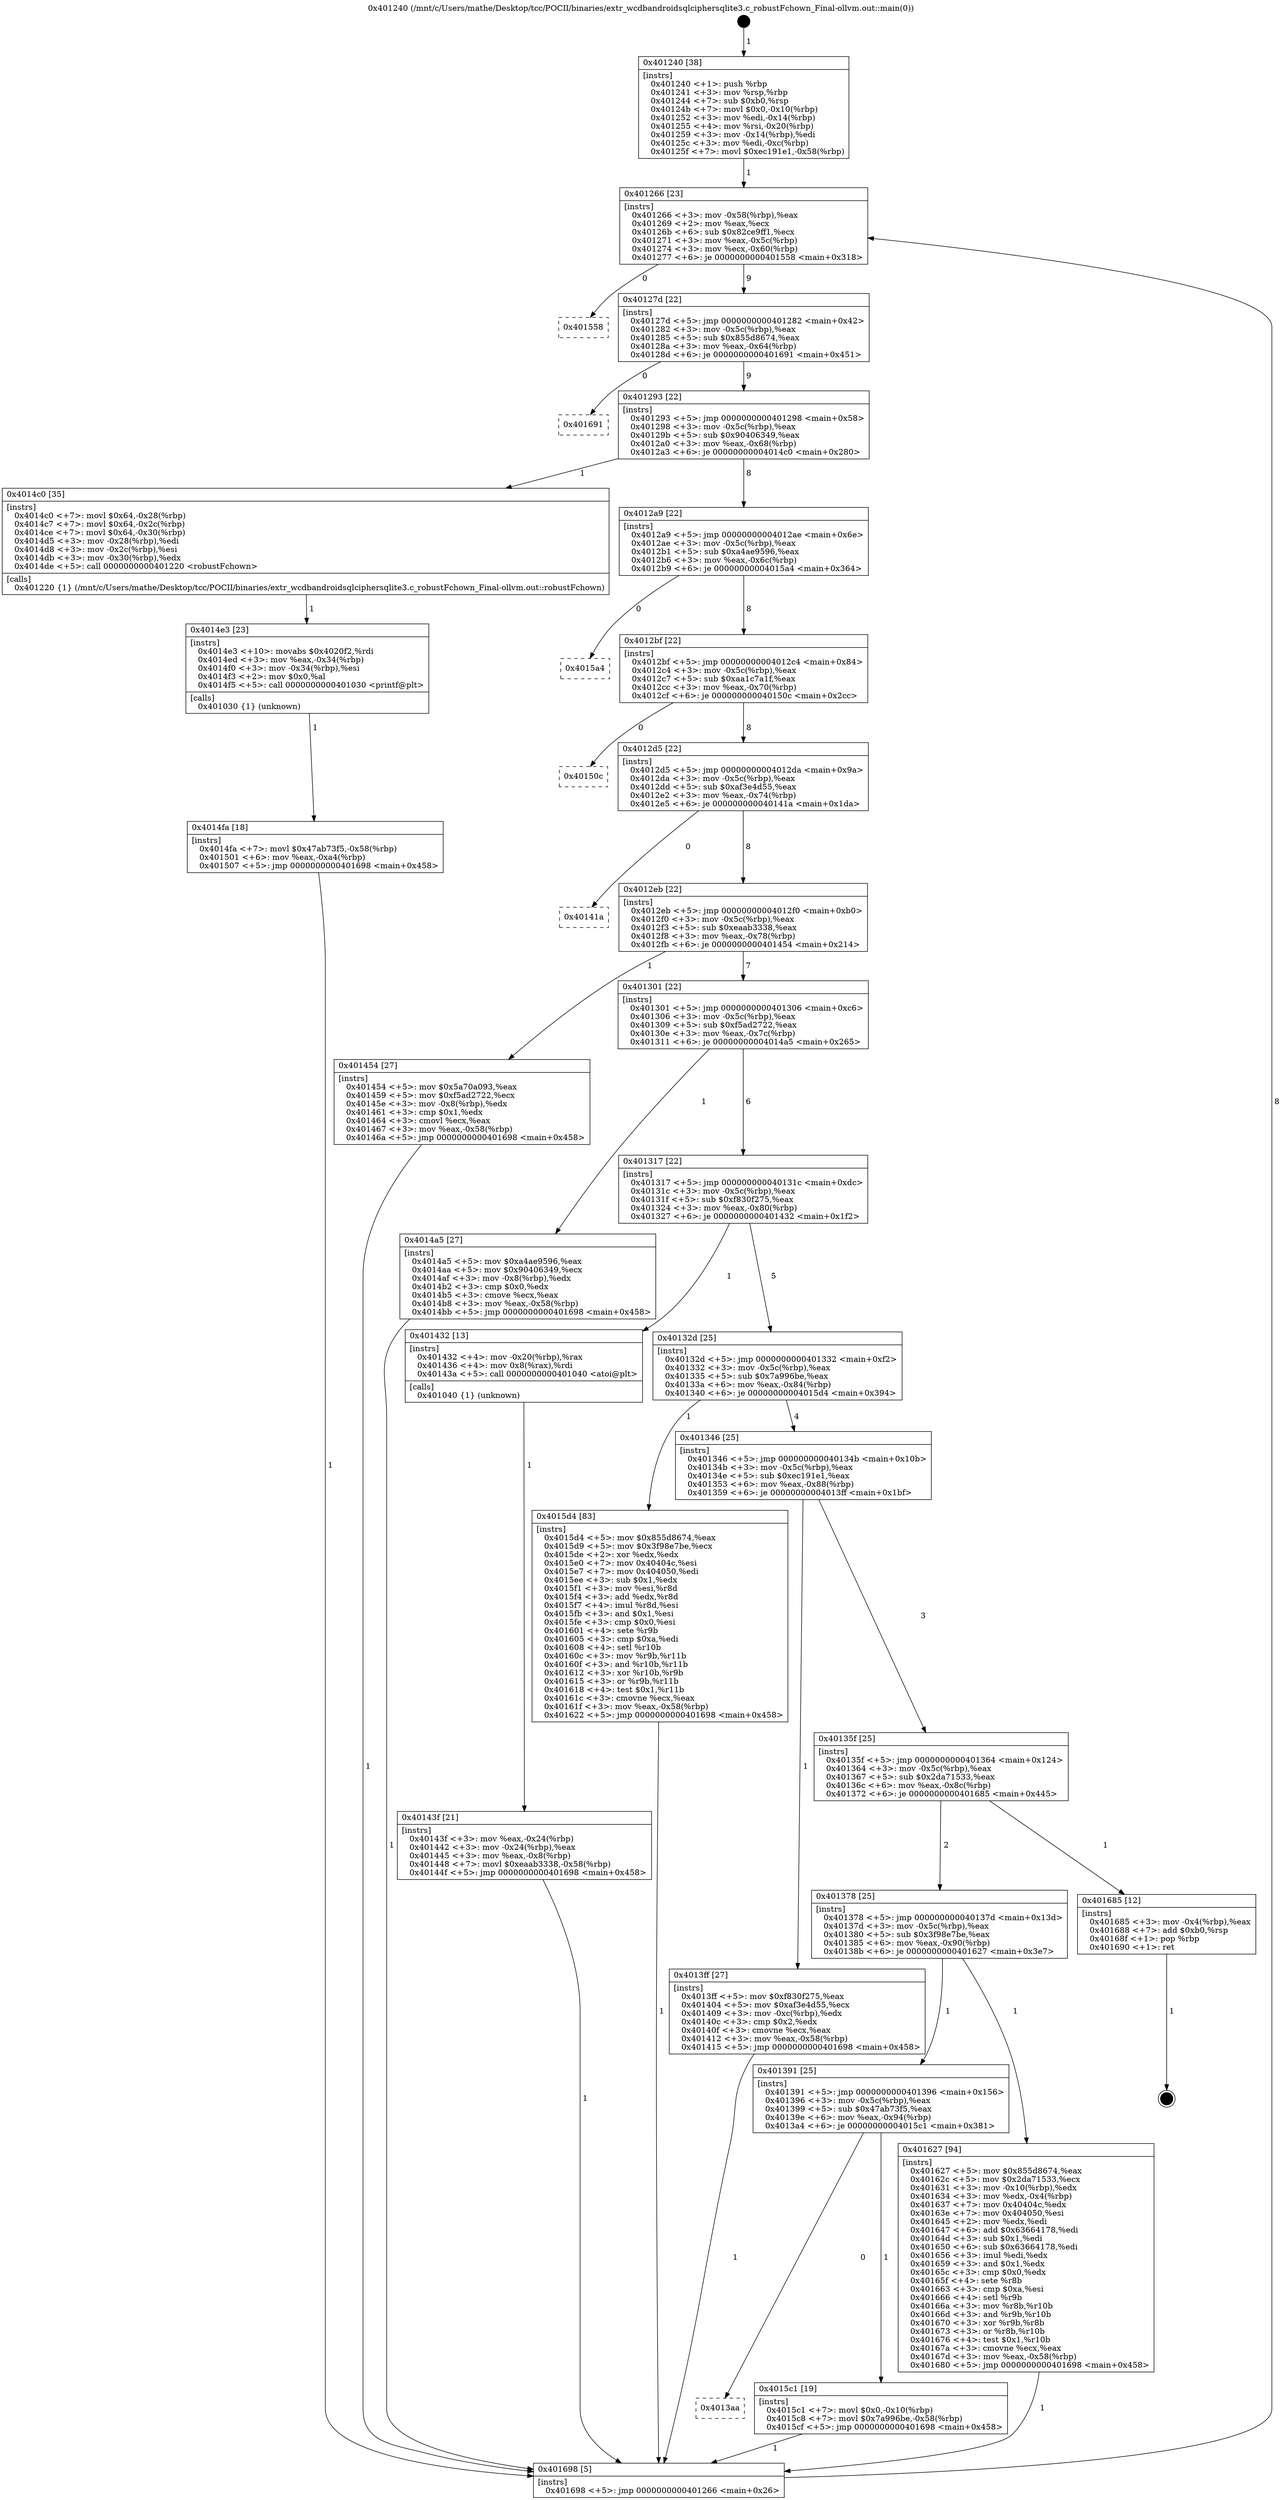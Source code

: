 digraph "0x401240" {
  label = "0x401240 (/mnt/c/Users/mathe/Desktop/tcc/POCII/binaries/extr_wcdbandroidsqlciphersqlite3.c_robustFchown_Final-ollvm.out::main(0))"
  labelloc = "t"
  node[shape=record]

  Entry [label="",width=0.3,height=0.3,shape=circle,fillcolor=black,style=filled]
  "0x401266" [label="{
     0x401266 [23]\l
     | [instrs]\l
     &nbsp;&nbsp;0x401266 \<+3\>: mov -0x58(%rbp),%eax\l
     &nbsp;&nbsp;0x401269 \<+2\>: mov %eax,%ecx\l
     &nbsp;&nbsp;0x40126b \<+6\>: sub $0x82ce9ff1,%ecx\l
     &nbsp;&nbsp;0x401271 \<+3\>: mov %eax,-0x5c(%rbp)\l
     &nbsp;&nbsp;0x401274 \<+3\>: mov %ecx,-0x60(%rbp)\l
     &nbsp;&nbsp;0x401277 \<+6\>: je 0000000000401558 \<main+0x318\>\l
  }"]
  "0x401558" [label="{
     0x401558\l
  }", style=dashed]
  "0x40127d" [label="{
     0x40127d [22]\l
     | [instrs]\l
     &nbsp;&nbsp;0x40127d \<+5\>: jmp 0000000000401282 \<main+0x42\>\l
     &nbsp;&nbsp;0x401282 \<+3\>: mov -0x5c(%rbp),%eax\l
     &nbsp;&nbsp;0x401285 \<+5\>: sub $0x855d8674,%eax\l
     &nbsp;&nbsp;0x40128a \<+3\>: mov %eax,-0x64(%rbp)\l
     &nbsp;&nbsp;0x40128d \<+6\>: je 0000000000401691 \<main+0x451\>\l
  }"]
  Exit [label="",width=0.3,height=0.3,shape=circle,fillcolor=black,style=filled,peripheries=2]
  "0x401691" [label="{
     0x401691\l
  }", style=dashed]
  "0x401293" [label="{
     0x401293 [22]\l
     | [instrs]\l
     &nbsp;&nbsp;0x401293 \<+5\>: jmp 0000000000401298 \<main+0x58\>\l
     &nbsp;&nbsp;0x401298 \<+3\>: mov -0x5c(%rbp),%eax\l
     &nbsp;&nbsp;0x40129b \<+5\>: sub $0x90406349,%eax\l
     &nbsp;&nbsp;0x4012a0 \<+3\>: mov %eax,-0x68(%rbp)\l
     &nbsp;&nbsp;0x4012a3 \<+6\>: je 00000000004014c0 \<main+0x280\>\l
  }"]
  "0x4013aa" [label="{
     0x4013aa\l
  }", style=dashed]
  "0x4014c0" [label="{
     0x4014c0 [35]\l
     | [instrs]\l
     &nbsp;&nbsp;0x4014c0 \<+7\>: movl $0x64,-0x28(%rbp)\l
     &nbsp;&nbsp;0x4014c7 \<+7\>: movl $0x64,-0x2c(%rbp)\l
     &nbsp;&nbsp;0x4014ce \<+7\>: movl $0x64,-0x30(%rbp)\l
     &nbsp;&nbsp;0x4014d5 \<+3\>: mov -0x28(%rbp),%edi\l
     &nbsp;&nbsp;0x4014d8 \<+3\>: mov -0x2c(%rbp),%esi\l
     &nbsp;&nbsp;0x4014db \<+3\>: mov -0x30(%rbp),%edx\l
     &nbsp;&nbsp;0x4014de \<+5\>: call 0000000000401220 \<robustFchown\>\l
     | [calls]\l
     &nbsp;&nbsp;0x401220 \{1\} (/mnt/c/Users/mathe/Desktop/tcc/POCII/binaries/extr_wcdbandroidsqlciphersqlite3.c_robustFchown_Final-ollvm.out::robustFchown)\l
  }"]
  "0x4012a9" [label="{
     0x4012a9 [22]\l
     | [instrs]\l
     &nbsp;&nbsp;0x4012a9 \<+5\>: jmp 00000000004012ae \<main+0x6e\>\l
     &nbsp;&nbsp;0x4012ae \<+3\>: mov -0x5c(%rbp),%eax\l
     &nbsp;&nbsp;0x4012b1 \<+5\>: sub $0xa4ae9596,%eax\l
     &nbsp;&nbsp;0x4012b6 \<+3\>: mov %eax,-0x6c(%rbp)\l
     &nbsp;&nbsp;0x4012b9 \<+6\>: je 00000000004015a4 \<main+0x364\>\l
  }"]
  "0x4015c1" [label="{
     0x4015c1 [19]\l
     | [instrs]\l
     &nbsp;&nbsp;0x4015c1 \<+7\>: movl $0x0,-0x10(%rbp)\l
     &nbsp;&nbsp;0x4015c8 \<+7\>: movl $0x7a996be,-0x58(%rbp)\l
     &nbsp;&nbsp;0x4015cf \<+5\>: jmp 0000000000401698 \<main+0x458\>\l
  }"]
  "0x4015a4" [label="{
     0x4015a4\l
  }", style=dashed]
  "0x4012bf" [label="{
     0x4012bf [22]\l
     | [instrs]\l
     &nbsp;&nbsp;0x4012bf \<+5\>: jmp 00000000004012c4 \<main+0x84\>\l
     &nbsp;&nbsp;0x4012c4 \<+3\>: mov -0x5c(%rbp),%eax\l
     &nbsp;&nbsp;0x4012c7 \<+5\>: sub $0xaa1c7a1f,%eax\l
     &nbsp;&nbsp;0x4012cc \<+3\>: mov %eax,-0x70(%rbp)\l
     &nbsp;&nbsp;0x4012cf \<+6\>: je 000000000040150c \<main+0x2cc\>\l
  }"]
  "0x401391" [label="{
     0x401391 [25]\l
     | [instrs]\l
     &nbsp;&nbsp;0x401391 \<+5\>: jmp 0000000000401396 \<main+0x156\>\l
     &nbsp;&nbsp;0x401396 \<+3\>: mov -0x5c(%rbp),%eax\l
     &nbsp;&nbsp;0x401399 \<+5\>: sub $0x47ab73f5,%eax\l
     &nbsp;&nbsp;0x40139e \<+6\>: mov %eax,-0x94(%rbp)\l
     &nbsp;&nbsp;0x4013a4 \<+6\>: je 00000000004015c1 \<main+0x381\>\l
  }"]
  "0x40150c" [label="{
     0x40150c\l
  }", style=dashed]
  "0x4012d5" [label="{
     0x4012d5 [22]\l
     | [instrs]\l
     &nbsp;&nbsp;0x4012d5 \<+5\>: jmp 00000000004012da \<main+0x9a\>\l
     &nbsp;&nbsp;0x4012da \<+3\>: mov -0x5c(%rbp),%eax\l
     &nbsp;&nbsp;0x4012dd \<+5\>: sub $0xaf3e4d55,%eax\l
     &nbsp;&nbsp;0x4012e2 \<+3\>: mov %eax,-0x74(%rbp)\l
     &nbsp;&nbsp;0x4012e5 \<+6\>: je 000000000040141a \<main+0x1da\>\l
  }"]
  "0x401627" [label="{
     0x401627 [94]\l
     | [instrs]\l
     &nbsp;&nbsp;0x401627 \<+5\>: mov $0x855d8674,%eax\l
     &nbsp;&nbsp;0x40162c \<+5\>: mov $0x2da71533,%ecx\l
     &nbsp;&nbsp;0x401631 \<+3\>: mov -0x10(%rbp),%edx\l
     &nbsp;&nbsp;0x401634 \<+3\>: mov %edx,-0x4(%rbp)\l
     &nbsp;&nbsp;0x401637 \<+7\>: mov 0x40404c,%edx\l
     &nbsp;&nbsp;0x40163e \<+7\>: mov 0x404050,%esi\l
     &nbsp;&nbsp;0x401645 \<+2\>: mov %edx,%edi\l
     &nbsp;&nbsp;0x401647 \<+6\>: add $0x63664178,%edi\l
     &nbsp;&nbsp;0x40164d \<+3\>: sub $0x1,%edi\l
     &nbsp;&nbsp;0x401650 \<+6\>: sub $0x63664178,%edi\l
     &nbsp;&nbsp;0x401656 \<+3\>: imul %edi,%edx\l
     &nbsp;&nbsp;0x401659 \<+3\>: and $0x1,%edx\l
     &nbsp;&nbsp;0x40165c \<+3\>: cmp $0x0,%edx\l
     &nbsp;&nbsp;0x40165f \<+4\>: sete %r8b\l
     &nbsp;&nbsp;0x401663 \<+3\>: cmp $0xa,%esi\l
     &nbsp;&nbsp;0x401666 \<+4\>: setl %r9b\l
     &nbsp;&nbsp;0x40166a \<+3\>: mov %r8b,%r10b\l
     &nbsp;&nbsp;0x40166d \<+3\>: and %r9b,%r10b\l
     &nbsp;&nbsp;0x401670 \<+3\>: xor %r9b,%r8b\l
     &nbsp;&nbsp;0x401673 \<+3\>: or %r8b,%r10b\l
     &nbsp;&nbsp;0x401676 \<+4\>: test $0x1,%r10b\l
     &nbsp;&nbsp;0x40167a \<+3\>: cmovne %ecx,%eax\l
     &nbsp;&nbsp;0x40167d \<+3\>: mov %eax,-0x58(%rbp)\l
     &nbsp;&nbsp;0x401680 \<+5\>: jmp 0000000000401698 \<main+0x458\>\l
  }"]
  "0x40141a" [label="{
     0x40141a\l
  }", style=dashed]
  "0x4012eb" [label="{
     0x4012eb [22]\l
     | [instrs]\l
     &nbsp;&nbsp;0x4012eb \<+5\>: jmp 00000000004012f0 \<main+0xb0\>\l
     &nbsp;&nbsp;0x4012f0 \<+3\>: mov -0x5c(%rbp),%eax\l
     &nbsp;&nbsp;0x4012f3 \<+5\>: sub $0xeaab3338,%eax\l
     &nbsp;&nbsp;0x4012f8 \<+3\>: mov %eax,-0x78(%rbp)\l
     &nbsp;&nbsp;0x4012fb \<+6\>: je 0000000000401454 \<main+0x214\>\l
  }"]
  "0x401378" [label="{
     0x401378 [25]\l
     | [instrs]\l
     &nbsp;&nbsp;0x401378 \<+5\>: jmp 000000000040137d \<main+0x13d\>\l
     &nbsp;&nbsp;0x40137d \<+3\>: mov -0x5c(%rbp),%eax\l
     &nbsp;&nbsp;0x401380 \<+5\>: sub $0x3f98e7be,%eax\l
     &nbsp;&nbsp;0x401385 \<+6\>: mov %eax,-0x90(%rbp)\l
     &nbsp;&nbsp;0x40138b \<+6\>: je 0000000000401627 \<main+0x3e7\>\l
  }"]
  "0x401454" [label="{
     0x401454 [27]\l
     | [instrs]\l
     &nbsp;&nbsp;0x401454 \<+5\>: mov $0x5a70a093,%eax\l
     &nbsp;&nbsp;0x401459 \<+5\>: mov $0xf5ad2722,%ecx\l
     &nbsp;&nbsp;0x40145e \<+3\>: mov -0x8(%rbp),%edx\l
     &nbsp;&nbsp;0x401461 \<+3\>: cmp $0x1,%edx\l
     &nbsp;&nbsp;0x401464 \<+3\>: cmovl %ecx,%eax\l
     &nbsp;&nbsp;0x401467 \<+3\>: mov %eax,-0x58(%rbp)\l
     &nbsp;&nbsp;0x40146a \<+5\>: jmp 0000000000401698 \<main+0x458\>\l
  }"]
  "0x401301" [label="{
     0x401301 [22]\l
     | [instrs]\l
     &nbsp;&nbsp;0x401301 \<+5\>: jmp 0000000000401306 \<main+0xc6\>\l
     &nbsp;&nbsp;0x401306 \<+3\>: mov -0x5c(%rbp),%eax\l
     &nbsp;&nbsp;0x401309 \<+5\>: sub $0xf5ad2722,%eax\l
     &nbsp;&nbsp;0x40130e \<+3\>: mov %eax,-0x7c(%rbp)\l
     &nbsp;&nbsp;0x401311 \<+6\>: je 00000000004014a5 \<main+0x265\>\l
  }"]
  "0x401685" [label="{
     0x401685 [12]\l
     | [instrs]\l
     &nbsp;&nbsp;0x401685 \<+3\>: mov -0x4(%rbp),%eax\l
     &nbsp;&nbsp;0x401688 \<+7\>: add $0xb0,%rsp\l
     &nbsp;&nbsp;0x40168f \<+1\>: pop %rbp\l
     &nbsp;&nbsp;0x401690 \<+1\>: ret\l
  }"]
  "0x4014a5" [label="{
     0x4014a5 [27]\l
     | [instrs]\l
     &nbsp;&nbsp;0x4014a5 \<+5\>: mov $0xa4ae9596,%eax\l
     &nbsp;&nbsp;0x4014aa \<+5\>: mov $0x90406349,%ecx\l
     &nbsp;&nbsp;0x4014af \<+3\>: mov -0x8(%rbp),%edx\l
     &nbsp;&nbsp;0x4014b2 \<+3\>: cmp $0x0,%edx\l
     &nbsp;&nbsp;0x4014b5 \<+3\>: cmove %ecx,%eax\l
     &nbsp;&nbsp;0x4014b8 \<+3\>: mov %eax,-0x58(%rbp)\l
     &nbsp;&nbsp;0x4014bb \<+5\>: jmp 0000000000401698 \<main+0x458\>\l
  }"]
  "0x401317" [label="{
     0x401317 [22]\l
     | [instrs]\l
     &nbsp;&nbsp;0x401317 \<+5\>: jmp 000000000040131c \<main+0xdc\>\l
     &nbsp;&nbsp;0x40131c \<+3\>: mov -0x5c(%rbp),%eax\l
     &nbsp;&nbsp;0x40131f \<+5\>: sub $0xf830f275,%eax\l
     &nbsp;&nbsp;0x401324 \<+3\>: mov %eax,-0x80(%rbp)\l
     &nbsp;&nbsp;0x401327 \<+6\>: je 0000000000401432 \<main+0x1f2\>\l
  }"]
  "0x4014fa" [label="{
     0x4014fa [18]\l
     | [instrs]\l
     &nbsp;&nbsp;0x4014fa \<+7\>: movl $0x47ab73f5,-0x58(%rbp)\l
     &nbsp;&nbsp;0x401501 \<+6\>: mov %eax,-0xa4(%rbp)\l
     &nbsp;&nbsp;0x401507 \<+5\>: jmp 0000000000401698 \<main+0x458\>\l
  }"]
  "0x401432" [label="{
     0x401432 [13]\l
     | [instrs]\l
     &nbsp;&nbsp;0x401432 \<+4\>: mov -0x20(%rbp),%rax\l
     &nbsp;&nbsp;0x401436 \<+4\>: mov 0x8(%rax),%rdi\l
     &nbsp;&nbsp;0x40143a \<+5\>: call 0000000000401040 \<atoi@plt\>\l
     | [calls]\l
     &nbsp;&nbsp;0x401040 \{1\} (unknown)\l
  }"]
  "0x40132d" [label="{
     0x40132d [25]\l
     | [instrs]\l
     &nbsp;&nbsp;0x40132d \<+5\>: jmp 0000000000401332 \<main+0xf2\>\l
     &nbsp;&nbsp;0x401332 \<+3\>: mov -0x5c(%rbp),%eax\l
     &nbsp;&nbsp;0x401335 \<+5\>: sub $0x7a996be,%eax\l
     &nbsp;&nbsp;0x40133a \<+6\>: mov %eax,-0x84(%rbp)\l
     &nbsp;&nbsp;0x401340 \<+6\>: je 00000000004015d4 \<main+0x394\>\l
  }"]
  "0x4014e3" [label="{
     0x4014e3 [23]\l
     | [instrs]\l
     &nbsp;&nbsp;0x4014e3 \<+10\>: movabs $0x4020f2,%rdi\l
     &nbsp;&nbsp;0x4014ed \<+3\>: mov %eax,-0x34(%rbp)\l
     &nbsp;&nbsp;0x4014f0 \<+3\>: mov -0x34(%rbp),%esi\l
     &nbsp;&nbsp;0x4014f3 \<+2\>: mov $0x0,%al\l
     &nbsp;&nbsp;0x4014f5 \<+5\>: call 0000000000401030 \<printf@plt\>\l
     | [calls]\l
     &nbsp;&nbsp;0x401030 \{1\} (unknown)\l
  }"]
  "0x4015d4" [label="{
     0x4015d4 [83]\l
     | [instrs]\l
     &nbsp;&nbsp;0x4015d4 \<+5\>: mov $0x855d8674,%eax\l
     &nbsp;&nbsp;0x4015d9 \<+5\>: mov $0x3f98e7be,%ecx\l
     &nbsp;&nbsp;0x4015de \<+2\>: xor %edx,%edx\l
     &nbsp;&nbsp;0x4015e0 \<+7\>: mov 0x40404c,%esi\l
     &nbsp;&nbsp;0x4015e7 \<+7\>: mov 0x404050,%edi\l
     &nbsp;&nbsp;0x4015ee \<+3\>: sub $0x1,%edx\l
     &nbsp;&nbsp;0x4015f1 \<+3\>: mov %esi,%r8d\l
     &nbsp;&nbsp;0x4015f4 \<+3\>: add %edx,%r8d\l
     &nbsp;&nbsp;0x4015f7 \<+4\>: imul %r8d,%esi\l
     &nbsp;&nbsp;0x4015fb \<+3\>: and $0x1,%esi\l
     &nbsp;&nbsp;0x4015fe \<+3\>: cmp $0x0,%esi\l
     &nbsp;&nbsp;0x401601 \<+4\>: sete %r9b\l
     &nbsp;&nbsp;0x401605 \<+3\>: cmp $0xa,%edi\l
     &nbsp;&nbsp;0x401608 \<+4\>: setl %r10b\l
     &nbsp;&nbsp;0x40160c \<+3\>: mov %r9b,%r11b\l
     &nbsp;&nbsp;0x40160f \<+3\>: and %r10b,%r11b\l
     &nbsp;&nbsp;0x401612 \<+3\>: xor %r10b,%r9b\l
     &nbsp;&nbsp;0x401615 \<+3\>: or %r9b,%r11b\l
     &nbsp;&nbsp;0x401618 \<+4\>: test $0x1,%r11b\l
     &nbsp;&nbsp;0x40161c \<+3\>: cmovne %ecx,%eax\l
     &nbsp;&nbsp;0x40161f \<+3\>: mov %eax,-0x58(%rbp)\l
     &nbsp;&nbsp;0x401622 \<+5\>: jmp 0000000000401698 \<main+0x458\>\l
  }"]
  "0x401346" [label="{
     0x401346 [25]\l
     | [instrs]\l
     &nbsp;&nbsp;0x401346 \<+5\>: jmp 000000000040134b \<main+0x10b\>\l
     &nbsp;&nbsp;0x40134b \<+3\>: mov -0x5c(%rbp),%eax\l
     &nbsp;&nbsp;0x40134e \<+5\>: sub $0xec191e1,%eax\l
     &nbsp;&nbsp;0x401353 \<+6\>: mov %eax,-0x88(%rbp)\l
     &nbsp;&nbsp;0x401359 \<+6\>: je 00000000004013ff \<main+0x1bf\>\l
  }"]
  "0x40143f" [label="{
     0x40143f [21]\l
     | [instrs]\l
     &nbsp;&nbsp;0x40143f \<+3\>: mov %eax,-0x24(%rbp)\l
     &nbsp;&nbsp;0x401442 \<+3\>: mov -0x24(%rbp),%eax\l
     &nbsp;&nbsp;0x401445 \<+3\>: mov %eax,-0x8(%rbp)\l
     &nbsp;&nbsp;0x401448 \<+7\>: movl $0xeaab3338,-0x58(%rbp)\l
     &nbsp;&nbsp;0x40144f \<+5\>: jmp 0000000000401698 \<main+0x458\>\l
  }"]
  "0x4013ff" [label="{
     0x4013ff [27]\l
     | [instrs]\l
     &nbsp;&nbsp;0x4013ff \<+5\>: mov $0xf830f275,%eax\l
     &nbsp;&nbsp;0x401404 \<+5\>: mov $0xaf3e4d55,%ecx\l
     &nbsp;&nbsp;0x401409 \<+3\>: mov -0xc(%rbp),%edx\l
     &nbsp;&nbsp;0x40140c \<+3\>: cmp $0x2,%edx\l
     &nbsp;&nbsp;0x40140f \<+3\>: cmovne %ecx,%eax\l
     &nbsp;&nbsp;0x401412 \<+3\>: mov %eax,-0x58(%rbp)\l
     &nbsp;&nbsp;0x401415 \<+5\>: jmp 0000000000401698 \<main+0x458\>\l
  }"]
  "0x40135f" [label="{
     0x40135f [25]\l
     | [instrs]\l
     &nbsp;&nbsp;0x40135f \<+5\>: jmp 0000000000401364 \<main+0x124\>\l
     &nbsp;&nbsp;0x401364 \<+3\>: mov -0x5c(%rbp),%eax\l
     &nbsp;&nbsp;0x401367 \<+5\>: sub $0x2da71533,%eax\l
     &nbsp;&nbsp;0x40136c \<+6\>: mov %eax,-0x8c(%rbp)\l
     &nbsp;&nbsp;0x401372 \<+6\>: je 0000000000401685 \<main+0x445\>\l
  }"]
  "0x401698" [label="{
     0x401698 [5]\l
     | [instrs]\l
     &nbsp;&nbsp;0x401698 \<+5\>: jmp 0000000000401266 \<main+0x26\>\l
  }"]
  "0x401240" [label="{
     0x401240 [38]\l
     | [instrs]\l
     &nbsp;&nbsp;0x401240 \<+1\>: push %rbp\l
     &nbsp;&nbsp;0x401241 \<+3\>: mov %rsp,%rbp\l
     &nbsp;&nbsp;0x401244 \<+7\>: sub $0xb0,%rsp\l
     &nbsp;&nbsp;0x40124b \<+7\>: movl $0x0,-0x10(%rbp)\l
     &nbsp;&nbsp;0x401252 \<+3\>: mov %edi,-0x14(%rbp)\l
     &nbsp;&nbsp;0x401255 \<+4\>: mov %rsi,-0x20(%rbp)\l
     &nbsp;&nbsp;0x401259 \<+3\>: mov -0x14(%rbp),%edi\l
     &nbsp;&nbsp;0x40125c \<+3\>: mov %edi,-0xc(%rbp)\l
     &nbsp;&nbsp;0x40125f \<+7\>: movl $0xec191e1,-0x58(%rbp)\l
  }"]
  Entry -> "0x401240" [label=" 1"]
  "0x401266" -> "0x401558" [label=" 0"]
  "0x401266" -> "0x40127d" [label=" 9"]
  "0x401685" -> Exit [label=" 1"]
  "0x40127d" -> "0x401691" [label=" 0"]
  "0x40127d" -> "0x401293" [label=" 9"]
  "0x401627" -> "0x401698" [label=" 1"]
  "0x401293" -> "0x4014c0" [label=" 1"]
  "0x401293" -> "0x4012a9" [label=" 8"]
  "0x4015d4" -> "0x401698" [label=" 1"]
  "0x4012a9" -> "0x4015a4" [label=" 0"]
  "0x4012a9" -> "0x4012bf" [label=" 8"]
  "0x4015c1" -> "0x401698" [label=" 1"]
  "0x4012bf" -> "0x40150c" [label=" 0"]
  "0x4012bf" -> "0x4012d5" [label=" 8"]
  "0x401391" -> "0x4015c1" [label=" 1"]
  "0x4012d5" -> "0x40141a" [label=" 0"]
  "0x4012d5" -> "0x4012eb" [label=" 8"]
  "0x401391" -> "0x4013aa" [label=" 0"]
  "0x4012eb" -> "0x401454" [label=" 1"]
  "0x4012eb" -> "0x401301" [label=" 7"]
  "0x401378" -> "0x401627" [label=" 1"]
  "0x401301" -> "0x4014a5" [label=" 1"]
  "0x401301" -> "0x401317" [label=" 6"]
  "0x401378" -> "0x401391" [label=" 1"]
  "0x401317" -> "0x401432" [label=" 1"]
  "0x401317" -> "0x40132d" [label=" 5"]
  "0x40135f" -> "0x401685" [label=" 1"]
  "0x40132d" -> "0x4015d4" [label=" 1"]
  "0x40132d" -> "0x401346" [label=" 4"]
  "0x40135f" -> "0x401378" [label=" 2"]
  "0x401346" -> "0x4013ff" [label=" 1"]
  "0x401346" -> "0x40135f" [label=" 3"]
  "0x4013ff" -> "0x401698" [label=" 1"]
  "0x401240" -> "0x401266" [label=" 1"]
  "0x401698" -> "0x401266" [label=" 8"]
  "0x401432" -> "0x40143f" [label=" 1"]
  "0x40143f" -> "0x401698" [label=" 1"]
  "0x401454" -> "0x401698" [label=" 1"]
  "0x4014a5" -> "0x401698" [label=" 1"]
  "0x4014c0" -> "0x4014e3" [label=" 1"]
  "0x4014e3" -> "0x4014fa" [label=" 1"]
  "0x4014fa" -> "0x401698" [label=" 1"]
}
